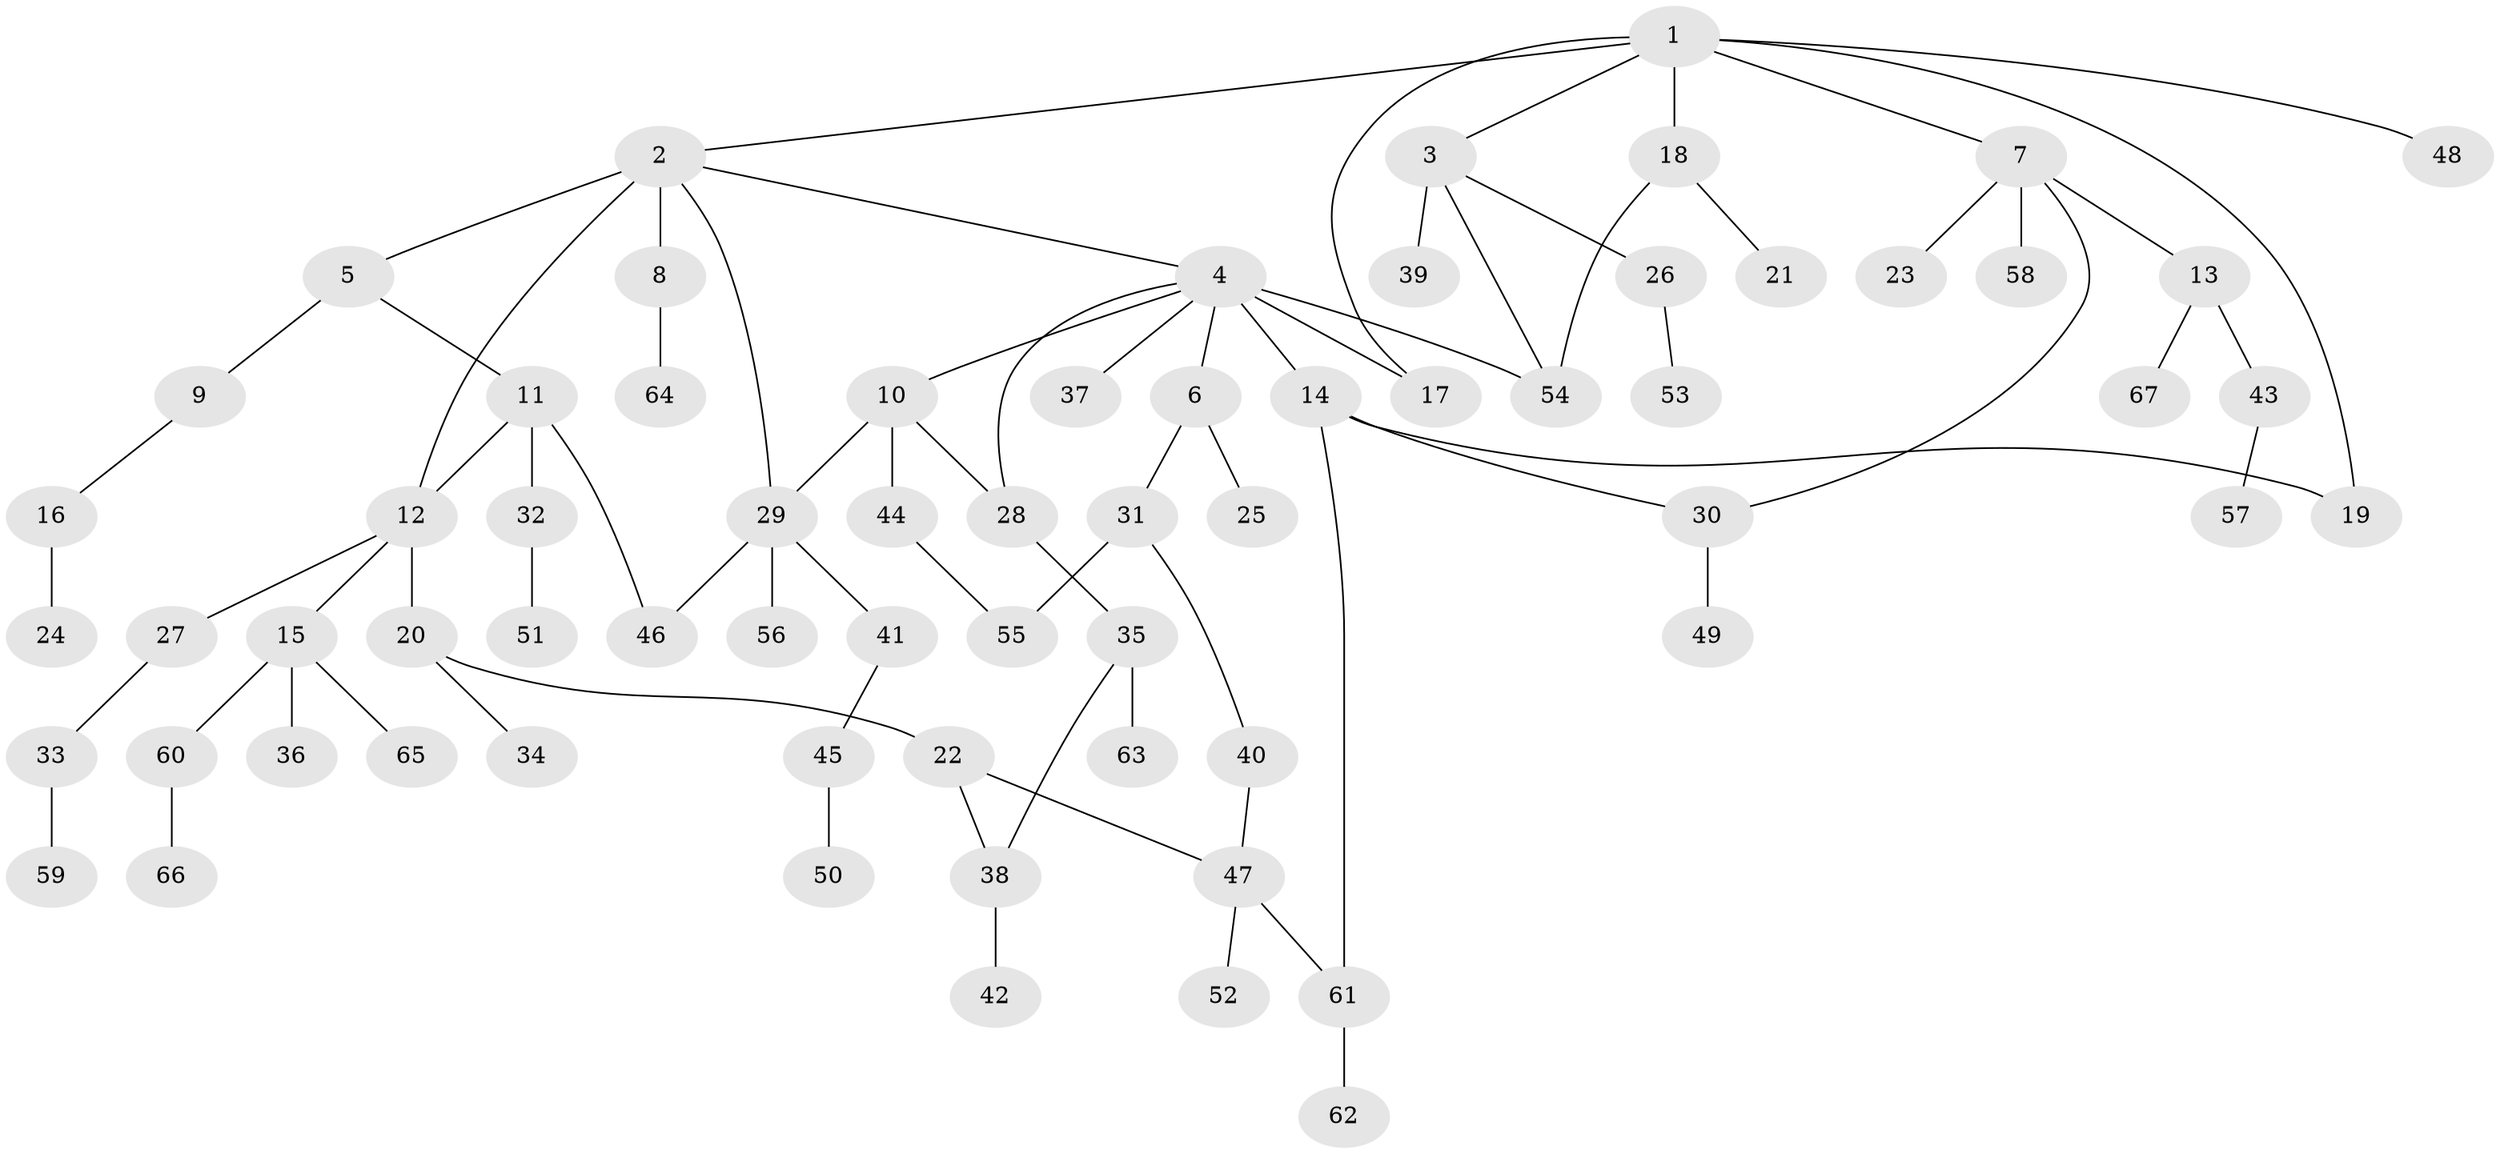 // original degree distribution, {8: 0.015267175572519083, 3: 0.13740458015267176, 6: 0.007633587786259542, 4: 0.11450381679389313, 5: 0.030534351145038167, 2: 0.29770992366412213, 1: 0.3969465648854962}
// Generated by graph-tools (version 1.1) at 2025/49/03/04/25 22:49:12]
// undirected, 67 vertices, 79 edges
graph export_dot {
  node [color=gray90,style=filled];
  1;
  2;
  3;
  4;
  5;
  6;
  7;
  8;
  9;
  10;
  11;
  12;
  13;
  14;
  15;
  16;
  17;
  18;
  19;
  20;
  21;
  22;
  23;
  24;
  25;
  26;
  27;
  28;
  29;
  30;
  31;
  32;
  33;
  34;
  35;
  36;
  37;
  38;
  39;
  40;
  41;
  42;
  43;
  44;
  45;
  46;
  47;
  48;
  49;
  50;
  51;
  52;
  53;
  54;
  55;
  56;
  57;
  58;
  59;
  60;
  61;
  62;
  63;
  64;
  65;
  66;
  67;
  1 -- 2 [weight=1.0];
  1 -- 3 [weight=1.0];
  1 -- 7 [weight=1.0];
  1 -- 17 [weight=1.0];
  1 -- 18 [weight=1.0];
  1 -- 19 [weight=1.0];
  1 -- 48 [weight=1.0];
  2 -- 4 [weight=1.0];
  2 -- 5 [weight=1.0];
  2 -- 8 [weight=1.0];
  2 -- 12 [weight=2.0];
  2 -- 29 [weight=1.0];
  3 -- 26 [weight=1.0];
  3 -- 39 [weight=3.0];
  3 -- 54 [weight=1.0];
  4 -- 6 [weight=1.0];
  4 -- 10 [weight=1.0];
  4 -- 14 [weight=1.0];
  4 -- 17 [weight=3.0];
  4 -- 28 [weight=1.0];
  4 -- 37 [weight=1.0];
  4 -- 54 [weight=1.0];
  5 -- 9 [weight=1.0];
  5 -- 11 [weight=1.0];
  6 -- 25 [weight=1.0];
  6 -- 31 [weight=1.0];
  7 -- 13 [weight=1.0];
  7 -- 23 [weight=1.0];
  7 -- 30 [weight=1.0];
  7 -- 58 [weight=1.0];
  8 -- 64 [weight=2.0];
  9 -- 16 [weight=1.0];
  10 -- 28 [weight=1.0];
  10 -- 29 [weight=1.0];
  10 -- 44 [weight=1.0];
  11 -- 12 [weight=1.0];
  11 -- 32 [weight=1.0];
  11 -- 46 [weight=1.0];
  12 -- 15 [weight=1.0];
  12 -- 20 [weight=1.0];
  12 -- 27 [weight=1.0];
  13 -- 43 [weight=1.0];
  13 -- 67 [weight=1.0];
  14 -- 19 [weight=1.0];
  14 -- 30 [weight=1.0];
  14 -- 61 [weight=1.0];
  15 -- 36 [weight=2.0];
  15 -- 60 [weight=1.0];
  15 -- 65 [weight=1.0];
  16 -- 24 [weight=2.0];
  18 -- 21 [weight=1.0];
  18 -- 54 [weight=1.0];
  20 -- 22 [weight=1.0];
  20 -- 34 [weight=1.0];
  22 -- 38 [weight=1.0];
  22 -- 47 [weight=1.0];
  26 -- 53 [weight=2.0];
  27 -- 33 [weight=1.0];
  28 -- 35 [weight=1.0];
  29 -- 41 [weight=1.0];
  29 -- 46 [weight=1.0];
  29 -- 56 [weight=1.0];
  30 -- 49 [weight=3.0];
  31 -- 40 [weight=1.0];
  31 -- 55 [weight=1.0];
  32 -- 51 [weight=1.0];
  33 -- 59 [weight=1.0];
  35 -- 38 [weight=1.0];
  35 -- 63 [weight=1.0];
  38 -- 42 [weight=1.0];
  40 -- 47 [weight=1.0];
  41 -- 45 [weight=1.0];
  43 -- 57 [weight=1.0];
  44 -- 55 [weight=1.0];
  45 -- 50 [weight=2.0];
  47 -- 52 [weight=1.0];
  47 -- 61 [weight=1.0];
  60 -- 66 [weight=1.0];
  61 -- 62 [weight=1.0];
}
